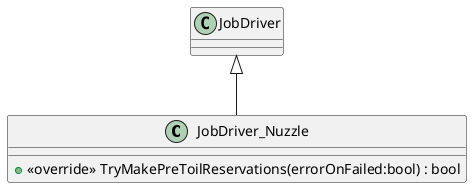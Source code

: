 @startuml
class JobDriver_Nuzzle {
    + <<override>> TryMakePreToilReservations(errorOnFailed:bool) : bool
}
JobDriver <|-- JobDriver_Nuzzle
@enduml
